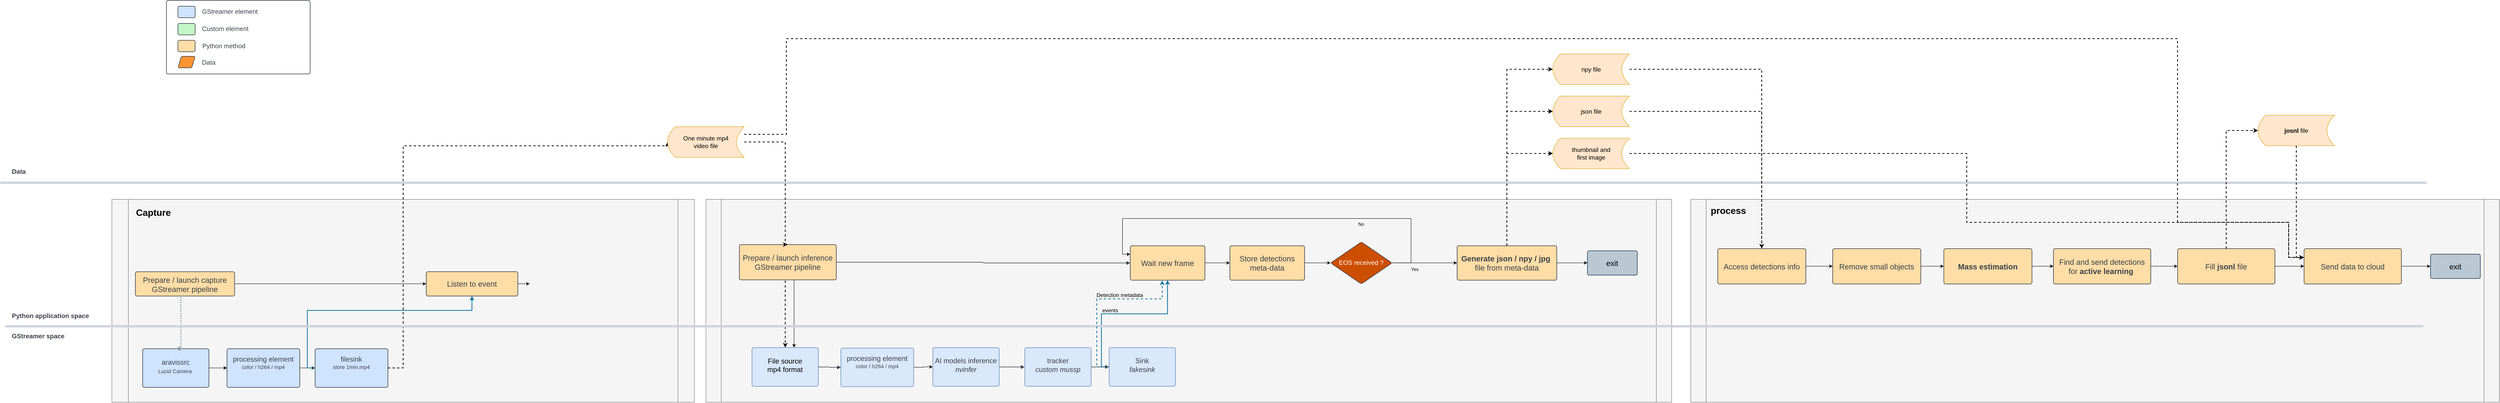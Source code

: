 <mxfile version="24.2.2" type="github">
  <diagram id="C5RBs43oDa-KdzZeNtuy" name="Page-1">
    <mxGraphModel dx="2873" dy="3129" grid="1" gridSize="10" guides="1" tooltips="1" connect="1" arrows="1" fold="1" page="1" pageScale="1" pageWidth="827" pageHeight="1169" math="0" shadow="0">
      <root>
        <mxCell id="WIyWlLk6GJQsqaUBKTNV-0" />
        <mxCell id="WIyWlLk6GJQsqaUBKTNV-1" parent="WIyWlLk6GJQsqaUBKTNV-0" />
        <mxCell id="2u9Lr5ev54aJ0xhAcx-F-153" value="" style="shape=process;whiteSpace=wrap;html=1;backgroundOutline=1;size=0.019;fillColor=#f5f5f5;fontColor=#333333;strokeColor=#666666;" parent="WIyWlLk6GJQsqaUBKTNV-1" vertex="1">
          <mxGeometry x="4430" y="280" width="2110" height="530" as="geometry" />
        </mxCell>
        <mxCell id="2u9Lr5ev54aJ0xhAcx-F-0" value="" style="shape=process;whiteSpace=wrap;html=1;backgroundOutline=1;size=0.028;fillColor=#f5f5f5;fontColor=#333333;strokeColor=#666666;" parent="WIyWlLk6GJQsqaUBKTNV-1" vertex="1">
          <mxGeometry x="310" y="280" width="1520" height="530" as="geometry" />
        </mxCell>
        <mxCell id="KHEqhmemuUmemL8KXpCi-4" value="&lt;div style=&quot;display: flex; justify-content: flex-start; text-align: left; align-items: baseline; font-size: 0; line-height: 1.25;margin-top: -2px;&quot;&gt;&lt;span&gt;&lt;span style=&quot;font-size:16.7px;color:#3a414a;&quot;&gt;&#x9;&#x9;&#x9;&#xa;&lt;/span&gt;&lt;/span&gt;&lt;/div&gt;&lt;div style=&quot;display: flex; justify-content: flex-start; text-align: left; align-items: baseline; font-size: 0; line-height: 1.25;margin-top: -2px;&quot;&gt;&lt;span&gt;&lt;/span&gt;&lt;/div&gt;" style="html=1;overflow=block;blockSpacing=1;whiteSpace=wrap;fontSize=13;spacing=3.8;verticalAlign=top;strokeColor=#3a414a;strokeOpacity=100;rounded=1;absoluteArcSize=1;arcSize=9;strokeWidth=1.5;lucidId=BF9oFiySBof0;container=1;collapsible=0;" parent="WIyWlLk6GJQsqaUBKTNV-1" vertex="1">
          <mxGeometry x="452" y="-240" width="375" height="192" as="geometry" />
        </mxCell>
        <mxCell id="KHEqhmemuUmemL8KXpCi-5" value="" style="html=1;overflow=block;blockSpacing=1;whiteSpace=wrap;fontSize=13;spacing=9;strokeColor=#3a414a;strokeOpacity=100;fillOpacity=100;rounded=1;absoluteArcSize=1;arcSize=9;fillColor=#c3f7c8;strokeWidth=1.5;lucidId=BF9ojRZX8_Bg;" parent="KHEqhmemuUmemL8KXpCi-4" vertex="1">
          <mxGeometry x="30" y="60" width="45" height="30" as="geometry" />
        </mxCell>
        <mxCell id="KHEqhmemuUmemL8KXpCi-6" value="" style="html=1;overflow=block;blockSpacing=1;whiteSpace=wrap;fontSize=13;spacing=9;strokeColor=#3a414a;strokeOpacity=100;fillOpacity=100;rounded=1;absoluteArcSize=1;arcSize=9;fillColor=#ffdda6;strokeWidth=1.5;lucidId=BF9oAPbKBNQn;" parent="KHEqhmemuUmemL8KXpCi-4" vertex="1">
          <mxGeometry x="30" y="104" width="45" height="30" as="geometry" />
        </mxCell>
        <mxCell id="KHEqhmemuUmemL8KXpCi-7" value="Data" style="html=1;overflow=block;blockSpacing=1;whiteSpace=wrap;fontSize=16.7;fontColor=#3a414a;align=left;spacing=3.8;verticalAlign=top;strokeOpacity=0;fillOpacity=0;rounded=1;absoluteArcSize=1;arcSize=9;fillColor=#ffffff;strokeWidth=1.5;lucidId=BF9oHUSk5Nu-;" parent="KHEqhmemuUmemL8KXpCi-4" vertex="1">
          <mxGeometry x="90" y="150" width="75" height="23" as="geometry" />
        </mxCell>
        <mxCell id="KHEqhmemuUmemL8KXpCi-8" value="" style="html=1;overflow=block;blockSpacing=1;whiteSpace=wrap;shape=parallelogram;perimeter=parallelogramPerimeter;anchorPointDirection=0;fontSize=13;spacing=3.8;strokeColor=#3a414a;strokeOpacity=100;fillOpacity=100;rounded=1;absoluteArcSize=1;arcSize=9;fillColor=#fc9432;strokeWidth=1.5;lucidId=BF9oTX9TiPZm;" parent="KHEqhmemuUmemL8KXpCi-4" vertex="1">
          <mxGeometry x="30" y="146" width="45" height="30" as="geometry" />
        </mxCell>
        <mxCell id="KHEqhmemuUmemL8KXpCi-9" value="" style="html=1;overflow=block;blockSpacing=1;whiteSpace=wrap;fontSize=13;spacing=9;strokeColor=#3a414a;strokeOpacity=100;fillOpacity=100;rounded=1;absoluteArcSize=1;arcSize=9;fillColor=#cfe4ff;strokeWidth=1.5;lucidId=BF9o_OuNu6HM;" parent="KHEqhmemuUmemL8KXpCi-4" vertex="1">
          <mxGeometry x="30" y="15" width="45" height="30" as="geometry" />
        </mxCell>
        <mxCell id="KHEqhmemuUmemL8KXpCi-10" value="GStreamer element" style="html=1;overflow=block;blockSpacing=1;whiteSpace=wrap;fontSize=16.7;fontColor=#3a414a;align=left;spacing=3.8;strokeOpacity=0;fillOpacity=0;rounded=1;absoluteArcSize=1;arcSize=9;fillColor=#ffffff;strokeWidth=1.5;lucidId=BF9oU97pd1Fi;" parent="KHEqhmemuUmemL8KXpCi-4" vertex="1">
          <mxGeometry x="90" y="7" width="180" height="45" as="geometry" />
        </mxCell>
        <mxCell id="KHEqhmemuUmemL8KXpCi-11" value="Custom element" style="html=1;overflow=block;blockSpacing=1;whiteSpace=wrap;fontSize=16.7;fontColor=#3a414a;align=left;spacing=3.8;strokeOpacity=0;fillOpacity=0;rounded=1;absoluteArcSize=1;arcSize=9;fillColor=#ffffff;strokeWidth=1.5;lucidId=BF9oJzH_x-BY;" parent="KHEqhmemuUmemL8KXpCi-4" vertex="1">
          <mxGeometry x="90" y="52" width="180" height="45" as="geometry" />
        </mxCell>
        <mxCell id="KHEqhmemuUmemL8KXpCi-12" value="Python method" style="html=1;overflow=block;blockSpacing=1;whiteSpace=wrap;fontSize=16.7;fontColor=#3a414a;align=left;spacing=3.8;strokeOpacity=0;fillOpacity=0;rounded=1;absoluteArcSize=1;arcSize=9;fillColor=#ffffff;strokeWidth=1.5;lucidId=BF9ofrqlkVuf;" parent="KHEqhmemuUmemL8KXpCi-4" vertex="1">
          <mxGeometry x="91" y="97" width="180" height="45" as="geometry" />
        </mxCell>
        <mxCell id="KHEqhmemuUmemL8KXpCi-22" value="Python application space" style="html=1;overflow=block;blockSpacing=1;whiteSpace=wrap;fontSize=16.7;fontColor=#3a414a;fontStyle=1;align=left;spacing=9;strokeOpacity=0;fillOpacity=0;rounded=1;absoluteArcSize=1;arcSize=9;fillColor=#000000;strokeWidth=1.5;lucidId=uomkAWNqSnUE;" parent="WIyWlLk6GJQsqaUBKTNV-1" vertex="1">
          <mxGeometry x="40" y="547" width="239" height="75" as="geometry" />
        </mxCell>
        <mxCell id="KHEqhmemuUmemL8KXpCi-26" value="GStreamer space" style="html=1;overflow=block;blockSpacing=1;whiteSpace=wrap;fontSize=16.7;fontColor=#3a414a;fontStyle=1;align=left;spacing=9;verticalAlign=middle;strokeOpacity=0;fillOpacity=0;rounded=1;absoluteArcSize=1;arcSize=9;fillColor=#000000;strokeWidth=1.5;lucidId=13mkEYLY9BoW;" parent="WIyWlLk6GJQsqaUBKTNV-1" vertex="1">
          <mxGeometry x="40" y="593" width="239" height="90" as="geometry" />
        </mxCell>
        <mxCell id="twscV9d3X2h7jSA2qiTa-33" style="edgeStyle=orthogonalEdgeStyle;rounded=0;orthogonalLoop=1;jettySize=auto;html=1;entryX=0;entryY=0.5;entryDx=0;entryDy=0;" parent="WIyWlLk6GJQsqaUBKTNV-1" source="twscV9d3X2h7jSA2qiTa-23" target="twscV9d3X2h7jSA2qiTa-24" edge="1">
          <mxGeometry relative="1" as="geometry" />
        </mxCell>
        <mxCell id="twscV9d3X2h7jSA2qiTa-23" value="&lt;br&gt;aravissrc&lt;div&gt;&lt;font style=&quot;font-size: 14px;&quot;&gt;Lucid Camera&amp;nbsp;&lt;/font&gt;&lt;/div&gt;" style="html=1;overflow=block;blockSpacing=1;whiteSpace=wrap;fontSize=18.3;fontColor=#3a414a;align=center;spacing=3.8;verticalAlign=top;strokeColor=#3a414a;strokeOpacity=100;fillOpacity=100;rounded=1;absoluteArcSize=1;arcSize=9;fillColor=#cfe4ff;strokeWidth=1.5;lucidId=4MOiysq~3Pvm;" parent="WIyWlLk6GJQsqaUBKTNV-1" vertex="1">
          <mxGeometry x="390" y="669.999" width="173" height="100.822" as="geometry" />
        </mxCell>
        <mxCell id="twscV9d3X2h7jSA2qiTa-34" style="edgeStyle=orthogonalEdgeStyle;rounded=0;orthogonalLoop=1;jettySize=auto;html=1;" parent="WIyWlLk6GJQsqaUBKTNV-1" source="twscV9d3X2h7jSA2qiTa-24" target="twscV9d3X2h7jSA2qiTa-25" edge="1">
          <mxGeometry relative="1" as="geometry" />
        </mxCell>
        <mxCell id="twscV9d3X2h7jSA2qiTa-24" value="&lt;div style=&quot;display: flex; justify-content: center; text-align: center; align-items: baseline; line-height: 1.25; margin-top: -2px;&quot;&gt;&lt;span style=&quot;color: rgb(58, 65, 74);&quot;&gt;&lt;br&gt;&lt;span style=&quot;font-size: 18.3px;&quot;&gt;processing element&lt;/span&gt;&lt;br&gt;&lt;font style=&quot;font-size: 14px;&quot;&gt;color / h264 / mp4&lt;/font&gt;&lt;/span&gt;&lt;/div&gt;" style="html=1;overflow=block;blockSpacing=1;whiteSpace=wrap;fontSize=13;spacing=3.8;verticalAlign=top;strokeColor=#3a414a;strokeOpacity=100;fillOpacity=100;rounded=1;absoluteArcSize=1;arcSize=9;fillColor=#cfe4ff;strokeWidth=1.5;lucidId=0~OilkY4ChpM;" parent="WIyWlLk6GJQsqaUBKTNV-1" vertex="1">
          <mxGeometry x="610" y="669.999" width="190" height="100.822" as="geometry" />
        </mxCell>
        <mxCell id="twscV9d3X2h7jSA2qiTa-35" style="edgeStyle=orthogonalEdgeStyle;rounded=0;orthogonalLoop=1;jettySize=auto;html=1;exitX=1;exitY=0.5;exitDx=0;exitDy=0;entryX=0;entryY=0.5;entryDx=0;entryDy=0;dashed=1;strokeWidth=2;" parent="WIyWlLk6GJQsqaUBKTNV-1" source="twscV9d3X2h7jSA2qiTa-25" target="2u9Lr5ev54aJ0xhAcx-F-25" edge="1">
          <mxGeometry relative="1" as="geometry">
            <mxPoint x="1220" y="156.5" as="targetPoint" />
            <Array as="points">
              <mxPoint x="1070" y="720" />
              <mxPoint x="1070" y="140" />
              <mxPoint x="1760" y="140" />
            </Array>
          </mxGeometry>
        </mxCell>
        <mxCell id="2u9Lr5ev54aJ0xhAcx-F-48" style="edgeStyle=orthogonalEdgeStyle;rounded=0;orthogonalLoop=1;jettySize=auto;html=1;entryX=0.5;entryY=1;entryDx=0;entryDy=0;strokeColor=#10739e;strokeWidth=2;fillColor=#b1ddf0;exitX=0;exitY=0.5;exitDx=0;exitDy=0;" parent="WIyWlLk6GJQsqaUBKTNV-1" source="twscV9d3X2h7jSA2qiTa-25" target="2u9Lr5ev54aJ0xhAcx-F-39" edge="1">
          <mxGeometry relative="1" as="geometry">
            <Array as="points">
              <mxPoint x="820" y="720" />
              <mxPoint x="820" y="570" />
              <mxPoint x="1250" y="570" />
            </Array>
          </mxGeometry>
        </mxCell>
        <mxCell id="twscV9d3X2h7jSA2qiTa-25" value="&lt;div style=&quot;display: flex; justify-content: center; text-align: center; align-items: baseline; line-height: 1.25; margin-top: -2px;&quot;&gt;&lt;span style=&quot;color: rgb(58, 65, 74);&quot;&gt;&lt;br&gt;&lt;span style=&quot;font-size: 18.3px;&quot;&gt;filesink&lt;/span&gt;&lt;br&gt;&lt;font style=&quot;font-size: 14px;&quot;&gt;store 1min.mp4&lt;/font&gt;&lt;/span&gt;&lt;/div&gt;" style="html=1;overflow=block;blockSpacing=1;whiteSpace=wrap;fontSize=13;spacing=3.8;verticalAlign=top;strokeColor=#3a414a;strokeOpacity=100;fillOpacity=100;rounded=1;absoluteArcSize=1;arcSize=9;fillColor=#cfe4ff;strokeWidth=1.5;lucidId=0~OilkY4ChpM;" parent="WIyWlLk6GJQsqaUBKTNV-1" vertex="1">
          <mxGeometry x="840" y="669.999" width="190" height="100.822" as="geometry" />
        </mxCell>
        <mxCell id="2u9Lr5ev54aJ0xhAcx-F-31" style="edgeStyle=orthogonalEdgeStyle;rounded=0;orthogonalLoop=1;jettySize=auto;html=1;entryX=0;entryY=0.5;entryDx=0;entryDy=0;" parent="WIyWlLk6GJQsqaUBKTNV-1" source="twscV9d3X2h7jSA2qiTa-26" target="2u9Lr5ev54aJ0xhAcx-F-39" edge="1">
          <mxGeometry relative="1" as="geometry" />
        </mxCell>
        <mxCell id="twscV9d3X2h7jSA2qiTa-26" value="Prepare / launch capture GStreamer pipeline" style="html=1;overflow=block;blockSpacing=1;whiteSpace=wrap;fontSize=20;fontColor=#3a414a;spacing=9;strokeColor=#3a414a;strokeOpacity=100;fillOpacity=100;rounded=1;absoluteArcSize=1;arcSize=9;fillColor=#ffdda6;strokeWidth=1.5;lucidId=Gkmk1B4An0wA;" parent="WIyWlLk6GJQsqaUBKTNV-1" vertex="1">
          <mxGeometry x="371" y="468.69" width="259" height="63.62" as="geometry" />
        </mxCell>
        <mxCell id="twscV9d3X2h7jSA2qiTa-27" value="" style="html=1;jettySize=18;whiteSpace=wrap;overflow=block;blockSpacing=1;fontSize=13;strokeColor=#979ea8;strokeOpacity=100;dashed=1;fixDash=1;strokeWidth=3;rounded=1;arcSize=12;edgeStyle=orthogonalEdgeStyle;startArrow=none;endArrow=open;exitX=0.5;exitY=1;lucidId=xBqm8k~~4JgI;entryX=0.5;entryY=0;entryDx=0;entryDy=0;exitDx=0;exitDy=0;" parent="WIyWlLk6GJQsqaUBKTNV-1" source="twscV9d3X2h7jSA2qiTa-26" target="twscV9d3X2h7jSA2qiTa-23" edge="1">
          <mxGeometry width="100" height="100" relative="1" as="geometry">
            <Array as="points">
              <mxPoint x="490" y="670" />
            </Array>
            <mxPoint x="52.72" y="-57.512" as="sourcePoint" />
            <mxPoint x="526.5" y="726.099" as="targetPoint" />
          </mxGeometry>
        </mxCell>
        <mxCell id="twscV9d3X2h7jSA2qiTa-29" value="" style="html=1;overflow=block;blockSpacing=1;whiteSpace=wrap;fontSize=13;spacing=0;strokeColor=#ced4db;strokeOpacity=100;rounded=1;absoluteArcSize=1;arcSize=9;strokeWidth=3;lucidId=4jmkHQJY3b9r;" parent="WIyWlLk6GJQsqaUBKTNV-1" vertex="1">
          <mxGeometry x="20" y="235" width="6330" height="3" as="geometry" />
        </mxCell>
        <mxCell id="twscV9d3X2h7jSA2qiTa-30" value="Data" style="html=1;overflow=block;blockSpacing=1;whiteSpace=wrap;fontSize=16.7;fontColor=#3a414a;fontStyle=1;align=left;spacing=9;strokeOpacity=0;fillOpacity=0;rounded=1;absoluteArcSize=1;arcSize=9;fillColor=#000000;strokeWidth=1.5;lucidId=uomkAWNqSnUE;" parent="WIyWlLk6GJQsqaUBKTNV-1" vertex="1">
          <mxGeometry x="40" y="170" width="239" height="75" as="geometry" />
        </mxCell>
        <mxCell id="2u9Lr5ev54aJ0xhAcx-F-1" value="" style="shape=process;whiteSpace=wrap;html=1;backgroundOutline=1;size=0.016;fillColor=#f5f5f5;fontColor=#333333;strokeColor=#666666;" parent="WIyWlLk6GJQsqaUBKTNV-1" vertex="1">
          <mxGeometry x="1860" y="280" width="2520" height="530" as="geometry" />
        </mxCell>
        <mxCell id="2u9Lr5ev54aJ0xhAcx-F-178" style="edgeStyle=orthogonalEdgeStyle;rounded=0;orthogonalLoop=1;jettySize=auto;html=1;exitX=0;exitY=0.5;exitDx=0;exitDy=0;entryX=0.5;entryY=1;entryDx=0;entryDy=0;fillColor=#b1ddf0;strokeColor=#10739e;strokeWidth=2;" parent="WIyWlLk6GJQsqaUBKTNV-1" source="2u9Lr5ev54aJ0xhAcx-F-8" target="2u9Lr5ev54aJ0xhAcx-F-59" edge="1">
          <mxGeometry relative="1" as="geometry" />
        </mxCell>
        <mxCell id="2u9Lr5ev54aJ0xhAcx-F-8" value="&lt;div style=&quot;display: flex; justify-content: center; text-align: center; align-items: baseline; font-size: 0; line-height: 1.25;margin-top: -2px;&quot;&gt;&lt;span&gt;&lt;span style=&quot;font-size:18.3px;color:#3a414a;&quot;&gt;&lt;br&gt;Sink&lt;br&gt;&lt;/span&gt;&lt;span style=&quot;font-size:18.3px;color:#3a414a;font-style: italic;&quot;&gt;fakesink&lt;/span&gt;&lt;/span&gt;&lt;/div&gt;" style="html=1;overflow=block;blockSpacing=1;whiteSpace=wrap;fontSize=13;spacing=3.8;verticalAlign=top;strokeColor=#6c8ebf;strokeOpacity=100;fillOpacity=100;rounded=1;absoluteArcSize=1;arcSize=9;fillColor=#dae8fc;strokeWidth=1.5;lucidId=LZbpuTU28Y_f;" parent="WIyWlLk6GJQsqaUBKTNV-1" vertex="1">
          <mxGeometry x="2912" y="667.1" width="173" height="101" as="geometry" />
        </mxCell>
        <mxCell id="2u9Lr5ev54aJ0xhAcx-F-9" value="&#xa;File source&#xa;mp4 format" style="html=1;overflow=block;blockSpacing=1;whiteSpace=wrap;fontSize=18.3;align=center;spacing=3.8;verticalAlign=top;strokeColor=#6c8ebf;strokeOpacity=100;fillOpacity=100;rounded=1;absoluteArcSize=1;arcSize=9;fillColor=#dae8fc;strokeWidth=1.5;lucidId=LZbpnwMI7NBR;" parent="WIyWlLk6GJQsqaUBKTNV-1" vertex="1">
          <mxGeometry x="1980" y="667.1" width="173" height="101" as="geometry" />
        </mxCell>
        <mxCell id="2u9Lr5ev54aJ0xhAcx-F-10" value="" style="html=1;jettySize=18;whiteSpace=wrap;overflow=block;blockSpacing=1;fontSize=13;strokeColor=#3a414a;strokeOpacity=100;strokeWidth=1.5;rounded=1;arcSize=12;edgeStyle=orthogonalEdgeStyle;startArrow=none;endArrow=block;endFill=1;exitX=1.004;exitY=0.5;exitPerimeter=0;entryX=0;entryY=0.5;lucidId=LZbpLBsDK99m;entryDx=0;entryDy=0;" parent="WIyWlLk6GJQsqaUBKTNV-1" source="2u9Lr5ev54aJ0xhAcx-F-9" target="2u9Lr5ev54aJ0xhAcx-F-18" edge="1">
          <mxGeometry width="100" height="100" relative="1" as="geometry">
            <Array as="points" />
            <mxPoint x="2205.308" y="717.6" as="targetPoint" />
          </mxGeometry>
        </mxCell>
        <mxCell id="2u9Lr5ev54aJ0xhAcx-F-13" value="&lt;div style=&quot;display: flex; justify-content: center; text-align: center; align-items: baseline; font-size: 0; line-height: 1.25;margin-top: -2px;&quot;&gt;&lt;span&gt;&lt;span style=&quot;font-size:18.3px;color:#3a414a;&quot;&gt;&#xa;AI models inference&#xa;&lt;/span&gt;&lt;span style=&quot;font-size:18.3px;color:#3a414a;font-style: italic;&quot;&gt;nvinfer&lt;/span&gt;&lt;/span&gt;&lt;/div&gt;" style="html=1;overflow=block;blockSpacing=1;whiteSpace=wrap;fontSize=13;spacing=3.8;verticalAlign=top;strokeColor=#6c8ebf;strokeOpacity=100;fillOpacity=100;rounded=1;absoluteArcSize=1;arcSize=9;fillColor=#dae8fc;strokeWidth=1.5;lucidId=LZbpjBvLfDu2;" parent="WIyWlLk6GJQsqaUBKTNV-1" vertex="1">
          <mxGeometry x="2452" y="667.1" width="173" height="101" as="geometry" />
        </mxCell>
        <mxCell id="2u9Lr5ev54aJ0xhAcx-F-15" value="&lt;div style=&quot;display: flex; justify-content: center; text-align: center; align-items: baseline; font-size: 0; line-height: 1.25;margin-top: -2px;&quot;&gt;&lt;span&gt;&lt;span style=&quot;font-size:18.3px;color:#3a414a;&quot;&gt;&lt;br&gt;tracker&lt;br&gt;&lt;/span&gt;&lt;span style=&quot;font-size:18.3px;color:#3a414a;font-style: italic;&quot;&gt;custom mussp&lt;/span&gt;&lt;/span&gt;&lt;/div&gt;" style="html=1;overflow=block;blockSpacing=1;whiteSpace=wrap;fontSize=13;spacing=3.8;verticalAlign=top;strokeColor=#6c8ebf;strokeOpacity=100;fillOpacity=100;rounded=1;absoluteArcSize=1;arcSize=9;fillColor=#dae8fc;strokeWidth=1.5;lucidId=LZbpP9IEYEh~;" parent="WIyWlLk6GJQsqaUBKTNV-1" vertex="1">
          <mxGeometry x="2692" y="667.1" width="173" height="101" as="geometry" />
        </mxCell>
        <mxCell id="2u9Lr5ev54aJ0xhAcx-F-16" value="" style="html=1;jettySize=18;whiteSpace=wrap;overflow=block;blockSpacing=1;fontSize=13;strokeColor=#3a414a;strokeOpacity=100;strokeWidth=1.5;rounded=1;arcSize=12;edgeStyle=orthogonalEdgeStyle;startArrow=none;endArrow=block;endFill=1;exitX=1.004;exitY=0.5;exitPerimeter=0;entryX=-0.004;entryY=0.501;entryPerimeter=0;lucidId=LZbpz9Y3_NH2;" parent="WIyWlLk6GJQsqaUBKTNV-1" source="2u9Lr5ev54aJ0xhAcx-F-13" target="2u9Lr5ev54aJ0xhAcx-F-15" edge="1">
          <mxGeometry width="100" height="100" relative="1" as="geometry">
            <Array as="points" />
          </mxGeometry>
        </mxCell>
        <mxCell id="2u9Lr5ev54aJ0xhAcx-F-17" value="" style="html=1;jettySize=18;whiteSpace=wrap;overflow=block;blockSpacing=1;fontSize=13;strokeColor=#3a414a;strokeOpacity=100;strokeWidth=1.5;rounded=1;arcSize=12;edgeStyle=orthogonalEdgeStyle;startArrow=none;endArrow=block;endFill=1;exitX=1.004;exitY=0.5;exitPerimeter=0;entryX=-0.004;entryY=0.496;entryPerimeter=0;lucidId=LZbpTHu2PbNP;" parent="WIyWlLk6GJQsqaUBKTNV-1" source="2u9Lr5ev54aJ0xhAcx-F-15" target="2u9Lr5ev54aJ0xhAcx-F-8" edge="1">
          <mxGeometry width="100" height="100" relative="1" as="geometry">
            <Array as="points">
              <mxPoint x="2890" y="718" />
            </Array>
          </mxGeometry>
        </mxCell>
        <mxCell id="2u9Lr5ev54aJ0xhAcx-F-19" style="edgeStyle=orthogonalEdgeStyle;rounded=0;orthogonalLoop=1;jettySize=auto;html=1;" parent="WIyWlLk6GJQsqaUBKTNV-1" source="2u9Lr5ev54aJ0xhAcx-F-18" target="2u9Lr5ev54aJ0xhAcx-F-13" edge="1">
          <mxGeometry relative="1" as="geometry" />
        </mxCell>
        <mxCell id="2u9Lr5ev54aJ0xhAcx-F-18" value="&lt;div style=&quot;display: flex; justify-content: center; text-align: center; align-items: baseline; line-height: 1.25; margin-top: -2px;&quot;&gt;&lt;span style=&quot;color: rgb(58, 65, 74);&quot;&gt;&lt;br&gt;&lt;span style=&quot;font-size: 18.3px;&quot;&gt;processing element&lt;/span&gt;&lt;br&gt;&lt;font style=&quot;font-size: 14px;&quot;&gt;color / h264 / mp4&lt;/font&gt;&lt;/span&gt;&lt;/div&gt;" style="html=1;overflow=block;blockSpacing=1;whiteSpace=wrap;fontSize=13;spacing=3.8;verticalAlign=top;strokeColor=#6c8ebf;strokeOpacity=100;fillOpacity=100;rounded=1;absoluteArcSize=1;arcSize=9;fillColor=#dae8fc;strokeWidth=1.5;lucidId=0~OilkY4ChpM;" parent="WIyWlLk6GJQsqaUBKTNV-1" vertex="1">
          <mxGeometry x="2212" y="668.279" width="190" height="100.822" as="geometry" />
        </mxCell>
        <mxCell id="2u9Lr5ev54aJ0xhAcx-F-23" style="edgeStyle=orthogonalEdgeStyle;rounded=0;orthogonalLoop=1;jettySize=auto;html=1;" parent="WIyWlLk6GJQsqaUBKTNV-1" edge="1">
          <mxGeometry relative="1" as="geometry">
            <mxPoint x="2090" y="480" as="sourcePoint" />
            <mxPoint x="2090" y="667" as="targetPoint" />
            <Array as="points">
              <mxPoint x="2090" y="478" />
            </Array>
          </mxGeometry>
        </mxCell>
        <mxCell id="2u9Lr5ev54aJ0xhAcx-F-158" style="edgeStyle=orthogonalEdgeStyle;rounded=0;orthogonalLoop=1;jettySize=auto;html=1;exitX=0.443;exitY=0.982;exitDx=0;exitDy=0;strokeWidth=2;dashed=1;exitPerimeter=0;" parent="WIyWlLk6GJQsqaUBKTNV-1" source="2u9Lr5ev54aJ0xhAcx-F-21" target="2u9Lr5ev54aJ0xhAcx-F-9" edge="1">
          <mxGeometry relative="1" as="geometry">
            <Array as="points">
              <mxPoint x="2067" y="488" />
            </Array>
          </mxGeometry>
        </mxCell>
        <mxCell id="2u9Lr5ev54aJ0xhAcx-F-21" value="Prepare / launch inference GStreamer pipeline" style="html=1;overflow=block;blockSpacing=1;whiteSpace=wrap;fontSize=20;fontColor=#3a414a;spacing=9;strokeColor=#3a414a;strokeOpacity=100;fillOpacity=100;rounded=1;absoluteArcSize=1;arcSize=9;fillColor=#ffdda6;strokeWidth=1.5;lucidId=Gkmk1B4An0wA;" parent="WIyWlLk6GJQsqaUBKTNV-1" vertex="1">
          <mxGeometry x="1947" y="397.87" width="253" height="92.13" as="geometry" />
        </mxCell>
        <mxCell id="2u9Lr5ev54aJ0xhAcx-F-22" style="edgeStyle=orthogonalEdgeStyle;rounded=0;orthogonalLoop=1;jettySize=auto;html=1;exitX=1;exitY=0.5;exitDx=0;exitDy=0;entryX=0.5;entryY=0;entryDx=0;entryDy=0;dashed=1;strokeWidth=2;" parent="WIyWlLk6GJQsqaUBKTNV-1" source="2u9Lr5ev54aJ0xhAcx-F-25" target="2u9Lr5ev54aJ0xhAcx-F-21" edge="1">
          <mxGeometry relative="1" as="geometry">
            <mxPoint x="1967" y="137.16" as="sourcePoint" />
            <Array as="points">
              <mxPoint x="2067" y="130" />
              <mxPoint x="2067" y="398" />
            </Array>
          </mxGeometry>
        </mxCell>
        <mxCell id="2u9Lr5ev54aJ0xhAcx-F-189" style="edgeStyle=orthogonalEdgeStyle;rounded=0;orthogonalLoop=1;jettySize=auto;html=1;entryX=0;entryY=0.25;entryDx=0;entryDy=0;dashed=1;strokeWidth=2;exitX=1;exitY=0.25;exitDx=0;exitDy=0;" parent="WIyWlLk6GJQsqaUBKTNV-1" source="2u9Lr5ev54aJ0xhAcx-F-25" target="2u9Lr5ev54aJ0xhAcx-F-182" edge="1">
          <mxGeometry relative="1" as="geometry">
            <mxPoint x="3340" y="-340" as="targetPoint" />
            <Array as="points">
              <mxPoint x="2070" y="110" />
              <mxPoint x="2070" y="-140" />
              <mxPoint x="5700" y="-140" />
              <mxPoint x="5700" y="340" />
              <mxPoint x="5990" y="340" />
              <mxPoint x="5990" y="432" />
            </Array>
          </mxGeometry>
        </mxCell>
        <mxCell id="2u9Lr5ev54aJ0xhAcx-F-25" value="&lt;span style=&quot;font-size: medium;&quot;&gt;One minute mp4&lt;/span&gt;&lt;br style=&quot;font-size: medium;&quot;&gt;&lt;span style=&quot;font-size: medium;&quot;&gt;video file&lt;/span&gt;" style="shape=dataStorage;whiteSpace=wrap;html=1;fixedSize=1;fillColor=#ffe6cc;strokeColor=#d79b00;" parent="WIyWlLk6GJQsqaUBKTNV-1" vertex="1">
          <mxGeometry x="1760" y="90" width="200" height="80" as="geometry" />
        </mxCell>
        <mxCell id="2u9Lr5ev54aJ0xhAcx-F-40" style="edgeStyle=orthogonalEdgeStyle;rounded=0;orthogonalLoop=1;jettySize=auto;html=1;" parent="WIyWlLk6GJQsqaUBKTNV-1" source="2u9Lr5ev54aJ0xhAcx-F-39" edge="1">
          <mxGeometry relative="1" as="geometry">
            <mxPoint x="1400.048" y="500.455" as="targetPoint" />
          </mxGeometry>
        </mxCell>
        <mxCell id="2u9Lr5ev54aJ0xhAcx-F-39" value="Listen to event" style="html=1;overflow=block;blockSpacing=1;whiteSpace=wrap;fontSize=20;fontColor=#3a414a;spacing=9;strokeColor=#3a414a;strokeOpacity=100;fillOpacity=100;rounded=1;absoluteArcSize=1;arcSize=9;fillColor=#ffdda6;strokeWidth=1.5;lucidId=Gkmk1B4An0wA;" parent="WIyWlLk6GJQsqaUBKTNV-1" vertex="1">
          <mxGeometry x="1130" y="468.685" width="239" height="63.624" as="geometry" />
        </mxCell>
        <mxCell id="2u9Lr5ev54aJ0xhAcx-F-111" style="edgeStyle=orthogonalEdgeStyle;rounded=0;orthogonalLoop=1;jettySize=auto;html=1;entryX=0;entryY=0.25;entryDx=0;entryDy=0;" parent="WIyWlLk6GJQsqaUBKTNV-1" source="2u9Lr5ev54aJ0xhAcx-F-56" target="2u9Lr5ev54aJ0xhAcx-F-59" edge="1">
          <mxGeometry relative="1" as="geometry">
            <Array as="points">
              <mxPoint x="3700" y="446" />
              <mxPoint x="3700" y="330" />
              <mxPoint x="2947" y="330" />
              <mxPoint x="2947" y="423" />
            </Array>
          </mxGeometry>
        </mxCell>
        <mxCell id="2u9Lr5ev54aJ0xhAcx-F-113" style="edgeStyle=orthogonalEdgeStyle;rounded=0;orthogonalLoop=1;jettySize=auto;html=1;entryX=0;entryY=0.5;entryDx=0;entryDy=0;" parent="WIyWlLk6GJQsqaUBKTNV-1" source="2u9Lr5ev54aJ0xhAcx-F-56" target="2u9Lr5ev54aJ0xhAcx-F-117" edge="1">
          <mxGeometry relative="1" as="geometry" />
        </mxCell>
        <mxCell id="2u9Lr5ev54aJ0xhAcx-F-56" value="EOS received ?" style="html=1;overflow=block;blockSpacing=1;whiteSpace=wrap;rhombus;fontSize=16.7;fontColor=#ffffff;spacing=3.8;strokeColor=#3a414a;strokeOpacity=100;fillOpacity=100;rounded=1;absoluteArcSize=1;arcSize=9;fillColor=#cc4e00;strokeWidth=1.5;lucidId=LZbpflzS91ef;" parent="WIyWlLk6GJQsqaUBKTNV-1" vertex="1">
          <mxGeometry x="3490" y="391" width="160" height="109.69" as="geometry" />
        </mxCell>
        <mxCell id="2u9Lr5ev54aJ0xhAcx-F-102" style="edgeStyle=orthogonalEdgeStyle;rounded=0;orthogonalLoop=1;jettySize=auto;html=1;" parent="WIyWlLk6GJQsqaUBKTNV-1" source="2u9Lr5ev54aJ0xhAcx-F-59" target="2u9Lr5ev54aJ0xhAcx-F-101" edge="1">
          <mxGeometry relative="1" as="geometry" />
        </mxCell>
        <mxCell id="2u9Lr5ev54aJ0xhAcx-F-59" value="Wait new frame" style="html=1;overflow=block;blockSpacing=1;whiteSpace=wrap;fontSize=20;fontColor=#3a414a;spacing=9;strokeColor=#3a414a;strokeOpacity=100;fillOpacity=100;rounded=1;absoluteArcSize=1;arcSize=9;fillColor=#ffdda6;strokeWidth=1.5;lucidId=LZbpj7SQXTFc;" parent="WIyWlLk6GJQsqaUBKTNV-1" vertex="1">
          <mxGeometry x="2967" y="400.85" width="195" height="90" as="geometry" />
        </mxCell>
        <mxCell id="2u9Lr5ev54aJ0xhAcx-F-62" value="" style="html=1;jettySize=18;whiteSpace=wrap;fontSize=13;strokeColor=#3a414a;strokeOpacity=100;strokeWidth=1.5;rounded=1;arcSize=12;edgeStyle=orthogonalEdgeStyle;startArrow=none;endArrow=block;endFill=1;exitX=1;exitY=0.5;entryX=0;entryY=0.5;lucidId=LZbpRIxJqPH_;exitDx=0;exitDy=0;entryDx=0;entryDy=0;" parent="WIyWlLk6GJQsqaUBKTNV-1" source="2u9Lr5ev54aJ0xhAcx-F-21" target="2u9Lr5ev54aJ0xhAcx-F-59" edge="1">
          <mxGeometry width="100" height="100" relative="1" as="geometry">
            <Array as="points" />
            <mxPoint x="1187" y="1167.16" as="sourcePoint" />
          </mxGeometry>
        </mxCell>
        <mxCell id="2u9Lr5ev54aJ0xhAcx-F-103" style="edgeStyle=orthogonalEdgeStyle;rounded=0;orthogonalLoop=1;jettySize=auto;html=1;entryX=0;entryY=0.5;entryDx=0;entryDy=0;" parent="WIyWlLk6GJQsqaUBKTNV-1" source="2u9Lr5ev54aJ0xhAcx-F-101" target="2u9Lr5ev54aJ0xhAcx-F-56" edge="1">
          <mxGeometry relative="1" as="geometry" />
        </mxCell>
        <mxCell id="2u9Lr5ev54aJ0xhAcx-F-101" value="Store detections meta-data" style="html=1;overflow=block;blockSpacing=1;whiteSpace=wrap;fontSize=20;fontColor=#3a414a;spacing=9;strokeColor=#3a414a;strokeOpacity=100;fillOpacity=100;rounded=1;absoluteArcSize=1;arcSize=9;fillColor=#ffdda6;strokeWidth=1.5;lucidId=LZbpj7SQXTFc;" parent="WIyWlLk6GJQsqaUBKTNV-1" vertex="1">
          <mxGeometry x="3227" y="400.85" width="195" height="90" as="geometry" />
        </mxCell>
        <mxCell id="2u9Lr5ev54aJ0xhAcx-F-104" value="&lt;font style=&quot;font-size: 14px;&quot;&gt;Detection metadata&lt;/font&gt;" style="text;html=1;align=center;verticalAlign=middle;whiteSpace=wrap;rounded=0;" parent="WIyWlLk6GJQsqaUBKTNV-1" vertex="1">
          <mxGeometry x="2865" y="515.0" width="150" height="30" as="geometry" />
        </mxCell>
        <mxCell id="2u9Lr5ev54aJ0xhAcx-F-106" style="edgeStyle=orthogonalEdgeStyle;rounded=0;orthogonalLoop=1;jettySize=auto;html=1;exitX=0.5;exitY=1;exitDx=0;exitDy=0;" parent="WIyWlLk6GJQsqaUBKTNV-1" source="2u9Lr5ev54aJ0xhAcx-F-21" target="2u9Lr5ev54aJ0xhAcx-F-21" edge="1">
          <mxGeometry relative="1" as="geometry" />
        </mxCell>
        <mxCell id="2u9Lr5ev54aJ0xhAcx-F-112" value="exit" style="html=1;overflow=block;blockSpacing=1;whiteSpace=wrap;fontSize=20;spacing=9;strokeColor=#23445d;strokeOpacity=100;fillOpacity=100;rounded=1;absoluteArcSize=1;arcSize=9;fillColor=#bac8d3;strokeWidth=1.5;lucidId=Gkmk1B4An0wA;" parent="WIyWlLk6GJQsqaUBKTNV-1" vertex="1">
          <mxGeometry x="4160" y="414.04" width="130" height="63.62" as="geometry" />
        </mxCell>
        <mxCell id="2u9Lr5ev54aJ0xhAcx-F-115" value="Yes" style="text;html=1;align=center;verticalAlign=middle;whiteSpace=wrap;rounded=0;" parent="WIyWlLk6GJQsqaUBKTNV-1" vertex="1">
          <mxGeometry x="3680" y="447.66" width="60" height="30" as="geometry" />
        </mxCell>
        <mxCell id="2u9Lr5ev54aJ0xhAcx-F-116" value="No" style="text;html=1;align=center;verticalAlign=middle;whiteSpace=wrap;rounded=0;" parent="WIyWlLk6GJQsqaUBKTNV-1" vertex="1">
          <mxGeometry x="3540" y="330" width="60" height="30" as="geometry" />
        </mxCell>
        <mxCell id="2u9Lr5ev54aJ0xhAcx-F-118" style="edgeStyle=orthogonalEdgeStyle;rounded=0;orthogonalLoop=1;jettySize=auto;html=1;entryX=0;entryY=0.5;entryDx=0;entryDy=0;" parent="WIyWlLk6GJQsqaUBKTNV-1" source="2u9Lr5ev54aJ0xhAcx-F-117" target="2u9Lr5ev54aJ0xhAcx-F-112" edge="1">
          <mxGeometry relative="1" as="geometry" />
        </mxCell>
        <mxCell id="2u9Lr5ev54aJ0xhAcx-F-121" style="edgeStyle=orthogonalEdgeStyle;rounded=0;orthogonalLoop=1;jettySize=auto;html=1;entryX=0;entryY=0.5;entryDx=0;entryDy=0;dashed=1;strokeWidth=2;" parent="WIyWlLk6GJQsqaUBKTNV-1" source="2u9Lr5ev54aJ0xhAcx-F-117" target="2u9Lr5ev54aJ0xhAcx-F-120" edge="1">
          <mxGeometry relative="1" as="geometry" />
        </mxCell>
        <mxCell id="2u9Lr5ev54aJ0xhAcx-F-155" style="edgeStyle=orthogonalEdgeStyle;rounded=0;orthogonalLoop=1;jettySize=auto;html=1;entryX=0;entryY=0.5;entryDx=0;entryDy=0;dashed=1;strokeWidth=2;" parent="WIyWlLk6GJQsqaUBKTNV-1" source="2u9Lr5ev54aJ0xhAcx-F-117" target="2u9Lr5ev54aJ0xhAcx-F-154" edge="1">
          <mxGeometry relative="1" as="geometry" />
        </mxCell>
        <mxCell id="2u9Lr5ev54aJ0xhAcx-F-186" style="edgeStyle=orthogonalEdgeStyle;rounded=0;orthogonalLoop=1;jettySize=auto;html=1;entryX=0;entryY=0.5;entryDx=0;entryDy=0;dashed=1;strokeWidth=2;" parent="WIyWlLk6GJQsqaUBKTNV-1" source="2u9Lr5ev54aJ0xhAcx-F-117" target="2u9Lr5ev54aJ0xhAcx-F-185" edge="1">
          <mxGeometry relative="1" as="geometry" />
        </mxCell>
        <mxCell id="2u9Lr5ev54aJ0xhAcx-F-117" value="&lt;b&gt;Generate json / npy / jpg&lt;/b&gt;&lt;b&gt;&amp;nbsp;&lt;/b&gt; file from meta-data" style="html=1;overflow=block;blockSpacing=1;whiteSpace=wrap;fontSize=20;fontColor=#3a414a;spacing=9;strokeColor=#3a414a;strokeOpacity=100;fillOpacity=100;rounded=1;absoluteArcSize=1;arcSize=9;fillColor=#ffdda6;strokeWidth=1.5;lucidId=LZbpj7SQXTFc;" parent="WIyWlLk6GJQsqaUBKTNV-1" vertex="1">
          <mxGeometry x="3820" y="400.85" width="260" height="90" as="geometry" />
        </mxCell>
        <mxCell id="2u9Lr5ev54aJ0xhAcx-F-161" style="edgeStyle=orthogonalEdgeStyle;rounded=0;orthogonalLoop=1;jettySize=auto;html=1;exitX=1;exitY=0.5;exitDx=0;exitDy=0;entryX=0.5;entryY=0;entryDx=0;entryDy=0;dashed=1;strokeWidth=2;" parent="WIyWlLk6GJQsqaUBKTNV-1" source="2u9Lr5ev54aJ0xhAcx-F-120" target="2u9Lr5ev54aJ0xhAcx-F-159" edge="1">
          <mxGeometry relative="1" as="geometry" />
        </mxCell>
        <mxCell id="2u9Lr5ev54aJ0xhAcx-F-120" value="&lt;font size=&quot;3&quot;&gt;json file&lt;/font&gt;" style="shape=dataStorage;whiteSpace=wrap;html=1;fixedSize=1;fillColor=#ffe6cc;strokeColor=#d79b00;" parent="WIyWlLk6GJQsqaUBKTNV-1" vertex="1">
          <mxGeometry x="4070" y="10" width="200" height="80" as="geometry" />
        </mxCell>
        <mxCell id="2u9Lr5ev54aJ0xhAcx-F-160" style="edgeStyle=orthogonalEdgeStyle;rounded=0;orthogonalLoop=1;jettySize=auto;html=1;dashed=1;strokeWidth=2;" parent="WIyWlLk6GJQsqaUBKTNV-1" source="2u9Lr5ev54aJ0xhAcx-F-154" target="2u9Lr5ev54aJ0xhAcx-F-159" edge="1">
          <mxGeometry relative="1" as="geometry" />
        </mxCell>
        <mxCell id="2u9Lr5ev54aJ0xhAcx-F-154" value="&lt;font size=&quot;3&quot;&gt;npy file&lt;/font&gt;" style="shape=dataStorage;whiteSpace=wrap;html=1;fixedSize=1;fillColor=#ffe6cc;strokeColor=#d79b00;" parent="WIyWlLk6GJQsqaUBKTNV-1" vertex="1">
          <mxGeometry x="4070" y="-100" width="200" height="80" as="geometry" />
        </mxCell>
        <mxCell id="twscV9d3X2h7jSA2qiTa-28" value="" style="html=1;overflow=block;blockSpacing=1;whiteSpace=wrap;fontSize=13;spacing=0;strokeColor=#ced4db;strokeOpacity=100;rounded=1;absoluteArcSize=1;arcSize=9;strokeWidth=3;lucidId=4jmkHQJY3b9r;" parent="WIyWlLk6GJQsqaUBKTNV-1" vertex="1">
          <mxGeometry x="32" y="610" width="6308" height="3" as="geometry" />
        </mxCell>
        <mxCell id="2u9Lr5ev54aJ0xhAcx-F-163" style="edgeStyle=orthogonalEdgeStyle;rounded=0;orthogonalLoop=1;jettySize=auto;html=1;entryX=0;entryY=0.5;entryDx=0;entryDy=0;" parent="WIyWlLk6GJQsqaUBKTNV-1" source="2u9Lr5ev54aJ0xhAcx-F-159" target="2u9Lr5ev54aJ0xhAcx-F-162" edge="1">
          <mxGeometry relative="1" as="geometry" />
        </mxCell>
        <mxCell id="2u9Lr5ev54aJ0xhAcx-F-159" value="Access detections info" style="html=1;overflow=block;blockSpacing=1;whiteSpace=wrap;fontSize=20;fontColor=#3a414a;spacing=9;strokeColor=#3a414a;strokeOpacity=100;fillOpacity=100;rounded=1;absoluteArcSize=1;arcSize=9;fillColor=#ffdda6;strokeWidth=1.5;lucidId=Gkmk1B4An0wA;" parent="WIyWlLk6GJQsqaUBKTNV-1" vertex="1">
          <mxGeometry x="4500" y="408.56" width="230" height="92.13" as="geometry" />
        </mxCell>
        <mxCell id="2u9Lr5ev54aJ0xhAcx-F-165" style="edgeStyle=orthogonalEdgeStyle;rounded=0;orthogonalLoop=1;jettySize=auto;html=1;entryX=0;entryY=0.5;entryDx=0;entryDy=0;" parent="WIyWlLk6GJQsqaUBKTNV-1" source="2u9Lr5ev54aJ0xhAcx-F-162" target="2u9Lr5ev54aJ0xhAcx-F-164" edge="1">
          <mxGeometry relative="1" as="geometry" />
        </mxCell>
        <mxCell id="2u9Lr5ev54aJ0xhAcx-F-162" value="Remove small objects" style="html=1;overflow=block;blockSpacing=1;whiteSpace=wrap;fontSize=20;fontColor=#3a414a;spacing=9;strokeColor=#3a414a;strokeOpacity=100;fillOpacity=100;rounded=1;absoluteArcSize=1;arcSize=9;fillColor=#ffdda6;strokeWidth=1.5;lucidId=Gkmk1B4An0wA;" parent="WIyWlLk6GJQsqaUBKTNV-1" vertex="1">
          <mxGeometry x="4800" y="408.56" width="230" height="92.13" as="geometry" />
        </mxCell>
        <mxCell id="2u9Lr5ev54aJ0xhAcx-F-167" style="edgeStyle=orthogonalEdgeStyle;rounded=0;orthogonalLoop=1;jettySize=auto;html=1;entryX=0;entryY=0.5;entryDx=0;entryDy=0;" parent="WIyWlLk6GJQsqaUBKTNV-1" source="2u9Lr5ev54aJ0xhAcx-F-164" target="2u9Lr5ev54aJ0xhAcx-F-166" edge="1">
          <mxGeometry relative="1" as="geometry" />
        </mxCell>
        <mxCell id="2u9Lr5ev54aJ0xhAcx-F-164" value="&lt;b&gt;Mass estimation&lt;/b&gt;" style="html=1;overflow=block;blockSpacing=1;whiteSpace=wrap;fontSize=20;fontColor=#3a414a;spacing=9;strokeColor=#3a414a;strokeOpacity=100;fillOpacity=100;rounded=1;absoluteArcSize=1;arcSize=9;fillColor=#ffdda6;strokeWidth=1.5;lucidId=Gkmk1B4An0wA;" parent="WIyWlLk6GJQsqaUBKTNV-1" vertex="1">
          <mxGeometry x="5090" y="408.56" width="230" height="92.13" as="geometry" />
        </mxCell>
        <mxCell id="2u9Lr5ev54aJ0xhAcx-F-169" style="edgeStyle=orthogonalEdgeStyle;rounded=0;orthogonalLoop=1;jettySize=auto;html=1;" parent="WIyWlLk6GJQsqaUBKTNV-1" source="2u9Lr5ev54aJ0xhAcx-F-166" target="2u9Lr5ev54aJ0xhAcx-F-168" edge="1">
          <mxGeometry relative="1" as="geometry" />
        </mxCell>
        <mxCell id="2u9Lr5ev54aJ0xhAcx-F-166" value="Find and send detections for&lt;b&gt; active learning&amp;nbsp;&lt;/b&gt;" style="html=1;overflow=block;blockSpacing=1;whiteSpace=wrap;fontSize=20;fontColor=#3a414a;spacing=9;strokeColor=#3a414a;strokeOpacity=100;fillOpacity=100;rounded=1;absoluteArcSize=1;arcSize=9;fillColor=#ffdda6;strokeWidth=1.5;lucidId=Gkmk1B4An0wA;" parent="WIyWlLk6GJQsqaUBKTNV-1" vertex="1">
          <mxGeometry x="5376" y="408.56" width="254" height="92.13" as="geometry" />
        </mxCell>
        <mxCell id="2u9Lr5ev54aJ0xhAcx-F-171" style="edgeStyle=orthogonalEdgeStyle;rounded=0;orthogonalLoop=1;jettySize=auto;html=1;entryX=0;entryY=0.5;entryDx=0;entryDy=0;dashed=1;strokeWidth=2;" parent="WIyWlLk6GJQsqaUBKTNV-1" source="2u9Lr5ev54aJ0xhAcx-F-168" target="2u9Lr5ev54aJ0xhAcx-F-170" edge="1">
          <mxGeometry relative="1" as="geometry" />
        </mxCell>
        <mxCell id="2u9Lr5ev54aJ0xhAcx-F-183" style="edgeStyle=orthogonalEdgeStyle;rounded=0;orthogonalLoop=1;jettySize=auto;html=1;entryX=0;entryY=0.5;entryDx=0;entryDy=0;" parent="WIyWlLk6GJQsqaUBKTNV-1" source="2u9Lr5ev54aJ0xhAcx-F-168" target="2u9Lr5ev54aJ0xhAcx-F-182" edge="1">
          <mxGeometry relative="1" as="geometry" />
        </mxCell>
        <mxCell id="2u9Lr5ev54aJ0xhAcx-F-168" value="Fill &lt;b&gt;jsonl &lt;/b&gt;file" style="html=1;overflow=block;blockSpacing=1;whiteSpace=wrap;fontSize=20;fontColor=#3a414a;spacing=9;strokeColor=#3a414a;strokeOpacity=100;fillOpacity=100;rounded=1;absoluteArcSize=1;arcSize=9;fillColor=#ffdda6;strokeWidth=1.5;lucidId=Gkmk1B4An0wA;" parent="WIyWlLk6GJQsqaUBKTNV-1" vertex="1">
          <mxGeometry x="5700" y="408.56" width="254" height="92.13" as="geometry" />
        </mxCell>
        <mxCell id="2u9Lr5ev54aJ0xhAcx-F-190" style="edgeStyle=orthogonalEdgeStyle;rounded=0;orthogonalLoop=1;jettySize=auto;html=1;entryX=0;entryY=0.25;entryDx=0;entryDy=0;dashed=1;strokeWidth=2;" parent="WIyWlLk6GJQsqaUBKTNV-1" source="2u9Lr5ev54aJ0xhAcx-F-170" target="2u9Lr5ev54aJ0xhAcx-F-182" edge="1">
          <mxGeometry relative="1" as="geometry" />
        </mxCell>
        <mxCell id="2u9Lr5ev54aJ0xhAcx-F-170" value="&lt;font size=&quot;3&quot;&gt;&lt;b&gt;josnl&lt;/b&gt; file&lt;/font&gt;" style="shape=dataStorage;whiteSpace=wrap;html=1;fixedSize=1;fillColor=#ffe6cc;strokeColor=#d79b00;" parent="WIyWlLk6GJQsqaUBKTNV-1" vertex="1">
          <mxGeometry x="5910" y="60" width="200" height="80" as="geometry" />
        </mxCell>
        <mxCell id="2u9Lr5ev54aJ0xhAcx-F-172" value="exit" style="html=1;overflow=block;blockSpacing=1;whiteSpace=wrap;fontSize=20;spacing=9;strokeColor=#23445d;strokeOpacity=100;fillOpacity=100;rounded=1;absoluteArcSize=1;arcSize=9;fillColor=#bac8d3;strokeWidth=1.5;lucidId=Gkmk1B4An0wA;" parent="WIyWlLk6GJQsqaUBKTNV-1" vertex="1">
          <mxGeometry x="6360" y="422.82" width="130" height="63.62" as="geometry" />
        </mxCell>
        <mxCell id="2u9Lr5ev54aJ0xhAcx-F-174" value="&lt;h1 style=&quot;margin-top: 0px;&quot;&gt;Capture&lt;/h1&gt;" style="text;html=1;whiteSpace=wrap;overflow=hidden;rounded=0;" parent="WIyWlLk6GJQsqaUBKTNV-1" vertex="1">
          <mxGeometry x="371" y="294.04" width="180" height="120" as="geometry" />
        </mxCell>
        <mxCell id="2u9Lr5ev54aJ0xhAcx-F-176" value="&lt;h1 style=&quot;margin-top: 0px;&quot;&gt;process&lt;/h1&gt;" style="text;html=1;whiteSpace=wrap;overflow=hidden;rounded=0;" parent="WIyWlLk6GJQsqaUBKTNV-1" vertex="1">
          <mxGeometry x="4480" y="288.56" width="180" height="120" as="geometry" />
        </mxCell>
        <mxCell id="2u9Lr5ev54aJ0xhAcx-F-179" style="edgeStyle=orthogonalEdgeStyle;rounded=0;orthogonalLoop=1;jettySize=auto;html=1;entryX=0.429;entryY=1.012;entryDx=0;entryDy=0;entryPerimeter=0;strokeWidth=2;dashed=1;fillColor=#b1ddf0;strokeColor=#10739e;" parent="WIyWlLk6GJQsqaUBKTNV-1" source="2u9Lr5ev54aJ0xhAcx-F-8" target="2u9Lr5ev54aJ0xhAcx-F-59" edge="1">
          <mxGeometry relative="1" as="geometry">
            <Array as="points">
              <mxPoint x="2880" y="718" />
              <mxPoint x="2880" y="540" />
              <mxPoint x="3051" y="540" />
            </Array>
          </mxGeometry>
        </mxCell>
        <mxCell id="2u9Lr5ev54aJ0xhAcx-F-180" value="&lt;font style=&quot;font-size: 14px;&quot;&gt;events&lt;/font&gt;" style="text;html=1;align=center;verticalAlign=middle;whiteSpace=wrap;rounded=0;" parent="WIyWlLk6GJQsqaUBKTNV-1" vertex="1">
          <mxGeometry x="2840" y="555.0" width="150" height="30" as="geometry" />
        </mxCell>
        <mxCell id="2u9Lr5ev54aJ0xhAcx-F-184" style="edgeStyle=orthogonalEdgeStyle;rounded=0;orthogonalLoop=1;jettySize=auto;html=1;" parent="WIyWlLk6GJQsqaUBKTNV-1" source="2u9Lr5ev54aJ0xhAcx-F-182" target="2u9Lr5ev54aJ0xhAcx-F-172" edge="1">
          <mxGeometry relative="1" as="geometry" />
        </mxCell>
        <mxCell id="2u9Lr5ev54aJ0xhAcx-F-182" value="Send data to cloud" style="html=1;overflow=block;blockSpacing=1;whiteSpace=wrap;fontSize=20;fontColor=#3a414a;spacing=9;strokeColor=#3a414a;strokeOpacity=100;fillOpacity=100;rounded=1;absoluteArcSize=1;arcSize=9;fillColor=#ffdda6;strokeWidth=1.5;lucidId=Gkmk1B4An0wA;" parent="WIyWlLk6GJQsqaUBKTNV-1" vertex="1">
          <mxGeometry x="6030" y="408.56" width="254" height="92.13" as="geometry" />
        </mxCell>
        <mxCell id="2u9Lr5ev54aJ0xhAcx-F-188" style="edgeStyle=orthogonalEdgeStyle;rounded=0;orthogonalLoop=1;jettySize=auto;html=1;entryX=0;entryY=0.25;entryDx=0;entryDy=0;strokeWidth=2;dashed=1;" parent="WIyWlLk6GJQsqaUBKTNV-1" source="2u9Lr5ev54aJ0xhAcx-F-185" target="2u9Lr5ev54aJ0xhAcx-F-182" edge="1">
          <mxGeometry relative="1" as="geometry">
            <Array as="points">
              <mxPoint x="5150" y="160" />
              <mxPoint x="5150" y="340" />
              <mxPoint x="5990" y="340" />
              <mxPoint x="5990" y="432" />
            </Array>
          </mxGeometry>
        </mxCell>
        <mxCell id="2u9Lr5ev54aJ0xhAcx-F-185" value="&lt;font size=&quot;3&quot;&gt;thumbnail and &lt;br&gt;first image&lt;/font&gt;" style="shape=dataStorage;whiteSpace=wrap;html=1;fixedSize=1;fillColor=#ffe6cc;strokeColor=#d79b00;" parent="WIyWlLk6GJQsqaUBKTNV-1" vertex="1">
          <mxGeometry x="4070" y="120" width="200" height="80" as="geometry" />
        </mxCell>
      </root>
    </mxGraphModel>
  </diagram>
</mxfile>
